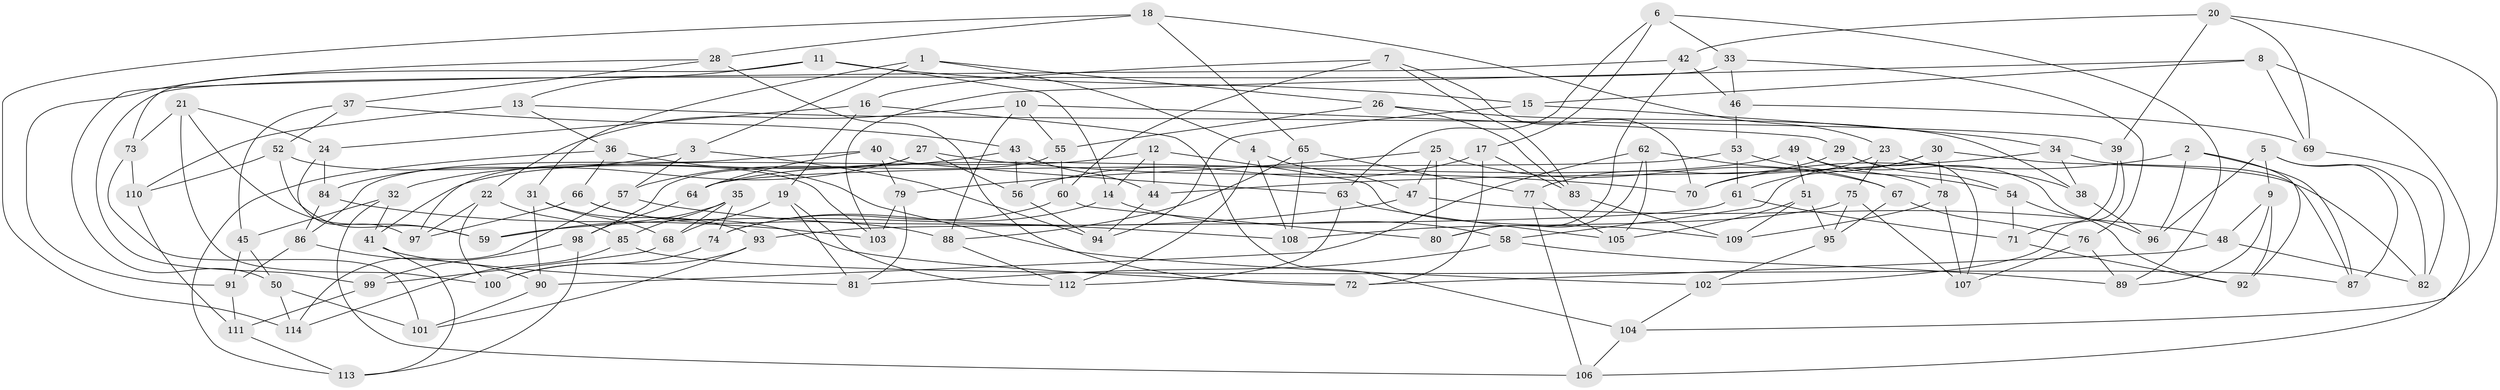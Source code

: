 // coarse degree distribution, {6: 0.5342465753424658, 4: 0.4383561643835616, 5: 0.0273972602739726}
// Generated by graph-tools (version 1.1) at 2025/24/03/03/25 07:24:28]
// undirected, 114 vertices, 228 edges
graph export_dot {
graph [start="1"]
  node [color=gray90,style=filled];
  1;
  2;
  3;
  4;
  5;
  6;
  7;
  8;
  9;
  10;
  11;
  12;
  13;
  14;
  15;
  16;
  17;
  18;
  19;
  20;
  21;
  22;
  23;
  24;
  25;
  26;
  27;
  28;
  29;
  30;
  31;
  32;
  33;
  34;
  35;
  36;
  37;
  38;
  39;
  40;
  41;
  42;
  43;
  44;
  45;
  46;
  47;
  48;
  49;
  50;
  51;
  52;
  53;
  54;
  55;
  56;
  57;
  58;
  59;
  60;
  61;
  62;
  63;
  64;
  65;
  66;
  67;
  68;
  69;
  70;
  71;
  72;
  73;
  74;
  75;
  76;
  77;
  78;
  79;
  80;
  81;
  82;
  83;
  84;
  85;
  86;
  87;
  88;
  89;
  90;
  91;
  92;
  93;
  94;
  95;
  96;
  97;
  98;
  99;
  100;
  101;
  102;
  103;
  104;
  105;
  106;
  107;
  108;
  109;
  110;
  111;
  112;
  113;
  114;
  1 -- 26;
  1 -- 3;
  1 -- 31;
  1 -- 4;
  2 -- 87;
  2 -- 70;
  2 -- 92;
  2 -- 96;
  3 -- 94;
  3 -- 57;
  3 -- 84;
  4 -- 47;
  4 -- 112;
  4 -- 108;
  5 -- 82;
  5 -- 87;
  5 -- 96;
  5 -- 9;
  6 -- 63;
  6 -- 17;
  6 -- 89;
  6 -- 33;
  7 -- 16;
  7 -- 83;
  7 -- 70;
  7 -- 60;
  8 -- 15;
  8 -- 69;
  8 -- 106;
  8 -- 103;
  9 -- 92;
  9 -- 48;
  9 -- 89;
  10 -- 29;
  10 -- 22;
  10 -- 88;
  10 -- 55;
  11 -- 15;
  11 -- 73;
  11 -- 13;
  11 -- 14;
  12 -- 44;
  12 -- 14;
  12 -- 41;
  12 -- 109;
  13 -- 39;
  13 -- 36;
  13 -- 110;
  14 -- 58;
  14 -- 74;
  15 -- 34;
  15 -- 94;
  16 -- 19;
  16 -- 24;
  16 -- 104;
  17 -- 83;
  17 -- 56;
  17 -- 72;
  18 -- 23;
  18 -- 65;
  18 -- 28;
  18 -- 114;
  19 -- 112;
  19 -- 68;
  19 -- 81;
  20 -- 104;
  20 -- 42;
  20 -- 39;
  20 -- 69;
  21 -- 100;
  21 -- 73;
  21 -- 24;
  21 -- 59;
  22 -- 85;
  22 -- 97;
  22 -- 100;
  23 -- 70;
  23 -- 38;
  23 -- 75;
  24 -- 84;
  24 -- 97;
  25 -- 47;
  25 -- 79;
  25 -- 80;
  25 -- 67;
  26 -- 83;
  26 -- 38;
  26 -- 55;
  27 -- 97;
  27 -- 56;
  27 -- 70;
  27 -- 32;
  28 -- 91;
  28 -- 37;
  28 -- 72;
  29 -- 54;
  29 -- 107;
  29 -- 77;
  30 -- 78;
  30 -- 58;
  30 -- 82;
  30 -- 61;
  31 -- 93;
  31 -- 68;
  31 -- 90;
  32 -- 106;
  32 -- 41;
  32 -- 45;
  33 -- 76;
  33 -- 99;
  33 -- 46;
  34 -- 38;
  34 -- 87;
  34 -- 44;
  35 -- 74;
  35 -- 59;
  35 -- 85;
  35 -- 68;
  36 -- 113;
  36 -- 66;
  36 -- 102;
  37 -- 45;
  37 -- 43;
  37 -- 52;
  38 -- 96;
  39 -- 71;
  39 -- 102;
  40 -- 64;
  40 -- 86;
  40 -- 79;
  40 -- 63;
  41 -- 113;
  41 -- 81;
  42 -- 46;
  42 -- 50;
  42 -- 80;
  43 -- 44;
  43 -- 57;
  43 -- 56;
  44 -- 94;
  45 -- 91;
  45 -- 50;
  46 -- 69;
  46 -- 53;
  47 -- 59;
  47 -- 48;
  48 -- 72;
  48 -- 82;
  49 -- 51;
  49 -- 64;
  49 -- 78;
  49 -- 96;
  50 -- 114;
  50 -- 101;
  51 -- 95;
  51 -- 105;
  51 -- 109;
  52 -- 59;
  52 -- 110;
  52 -- 103;
  53 -- 54;
  53 -- 64;
  53 -- 61;
  54 -- 71;
  54 -- 92;
  55 -- 60;
  55 -- 98;
  56 -- 94;
  57 -- 108;
  57 -- 114;
  58 -- 81;
  58 -- 89;
  60 -- 74;
  60 -- 80;
  61 -- 71;
  61 -- 93;
  62 -- 80;
  62 -- 90;
  62 -- 67;
  62 -- 105;
  63 -- 105;
  63 -- 112;
  64 -- 98;
  65 -- 108;
  65 -- 88;
  65 -- 77;
  66 -- 88;
  66 -- 72;
  66 -- 97;
  67 -- 95;
  67 -- 76;
  68 -- 99;
  69 -- 82;
  71 -- 92;
  73 -- 101;
  73 -- 110;
  74 -- 100;
  75 -- 107;
  75 -- 108;
  75 -- 95;
  76 -- 107;
  76 -- 89;
  77 -- 106;
  77 -- 105;
  78 -- 109;
  78 -- 107;
  79 -- 81;
  79 -- 103;
  83 -- 109;
  84 -- 86;
  84 -- 103;
  85 -- 87;
  85 -- 114;
  86 -- 91;
  86 -- 90;
  88 -- 112;
  90 -- 101;
  91 -- 111;
  93 -- 100;
  93 -- 101;
  95 -- 102;
  98 -- 99;
  98 -- 113;
  99 -- 111;
  102 -- 104;
  104 -- 106;
  110 -- 111;
  111 -- 113;
}
